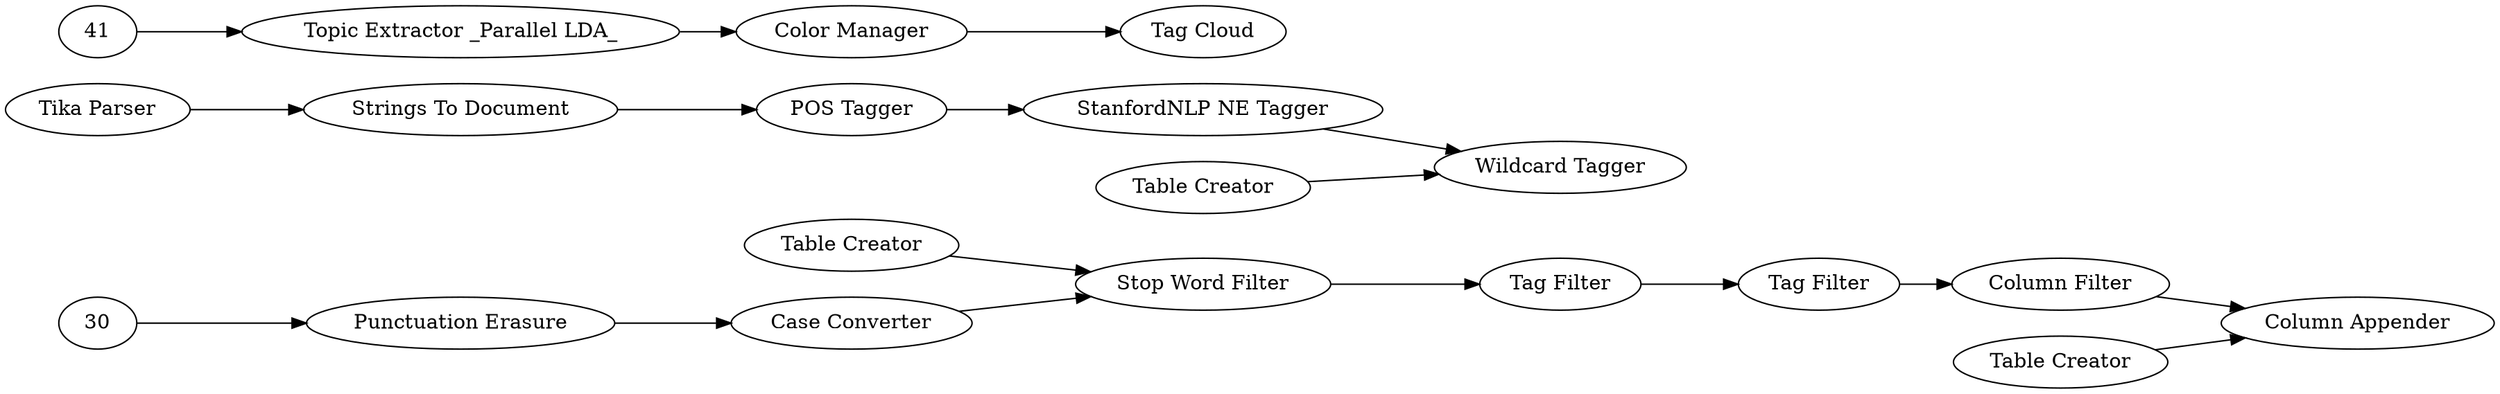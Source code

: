 digraph {
	25 [label="Table Creator"]
	26 [label="Tag Filter"]
	27 [label="Punctuation Erasure"]
	28 [label="Stop Word Filter"]
	29 [label="Case Converter"]
	4 [label="Tika Parser"]
	5 [label="Strings To Document"]
	7 [label="POS Tagger"]
	9 [label="StanfordNLP NE Tagger"]
	10 [label="Wildcard Tagger"]
	11 [label="Table Creator"]
	31 [label="Tag Filter"]
	38 [label="Column Filter"]
	39 [label="Table Creator"]
	40 [label="Column Appender"]
	58 [label="Topic Extractor _Parallel LDA_"]
	59 [label="Color Manager"]
	60 [label="Tag Cloud"]
	4 -> 5
	5 -> 7
	7 -> 9
	9 -> 10
	11 -> 10
	25 -> 28
	26 -> 31
	27 -> 29
	28 -> 26
	29 -> 28
	30 -> 27
	31 -> 38
	38 -> 40
	39 -> 40
	41 -> 58
	58 -> 59
	59 -> 60
	rankdir=LR
}
